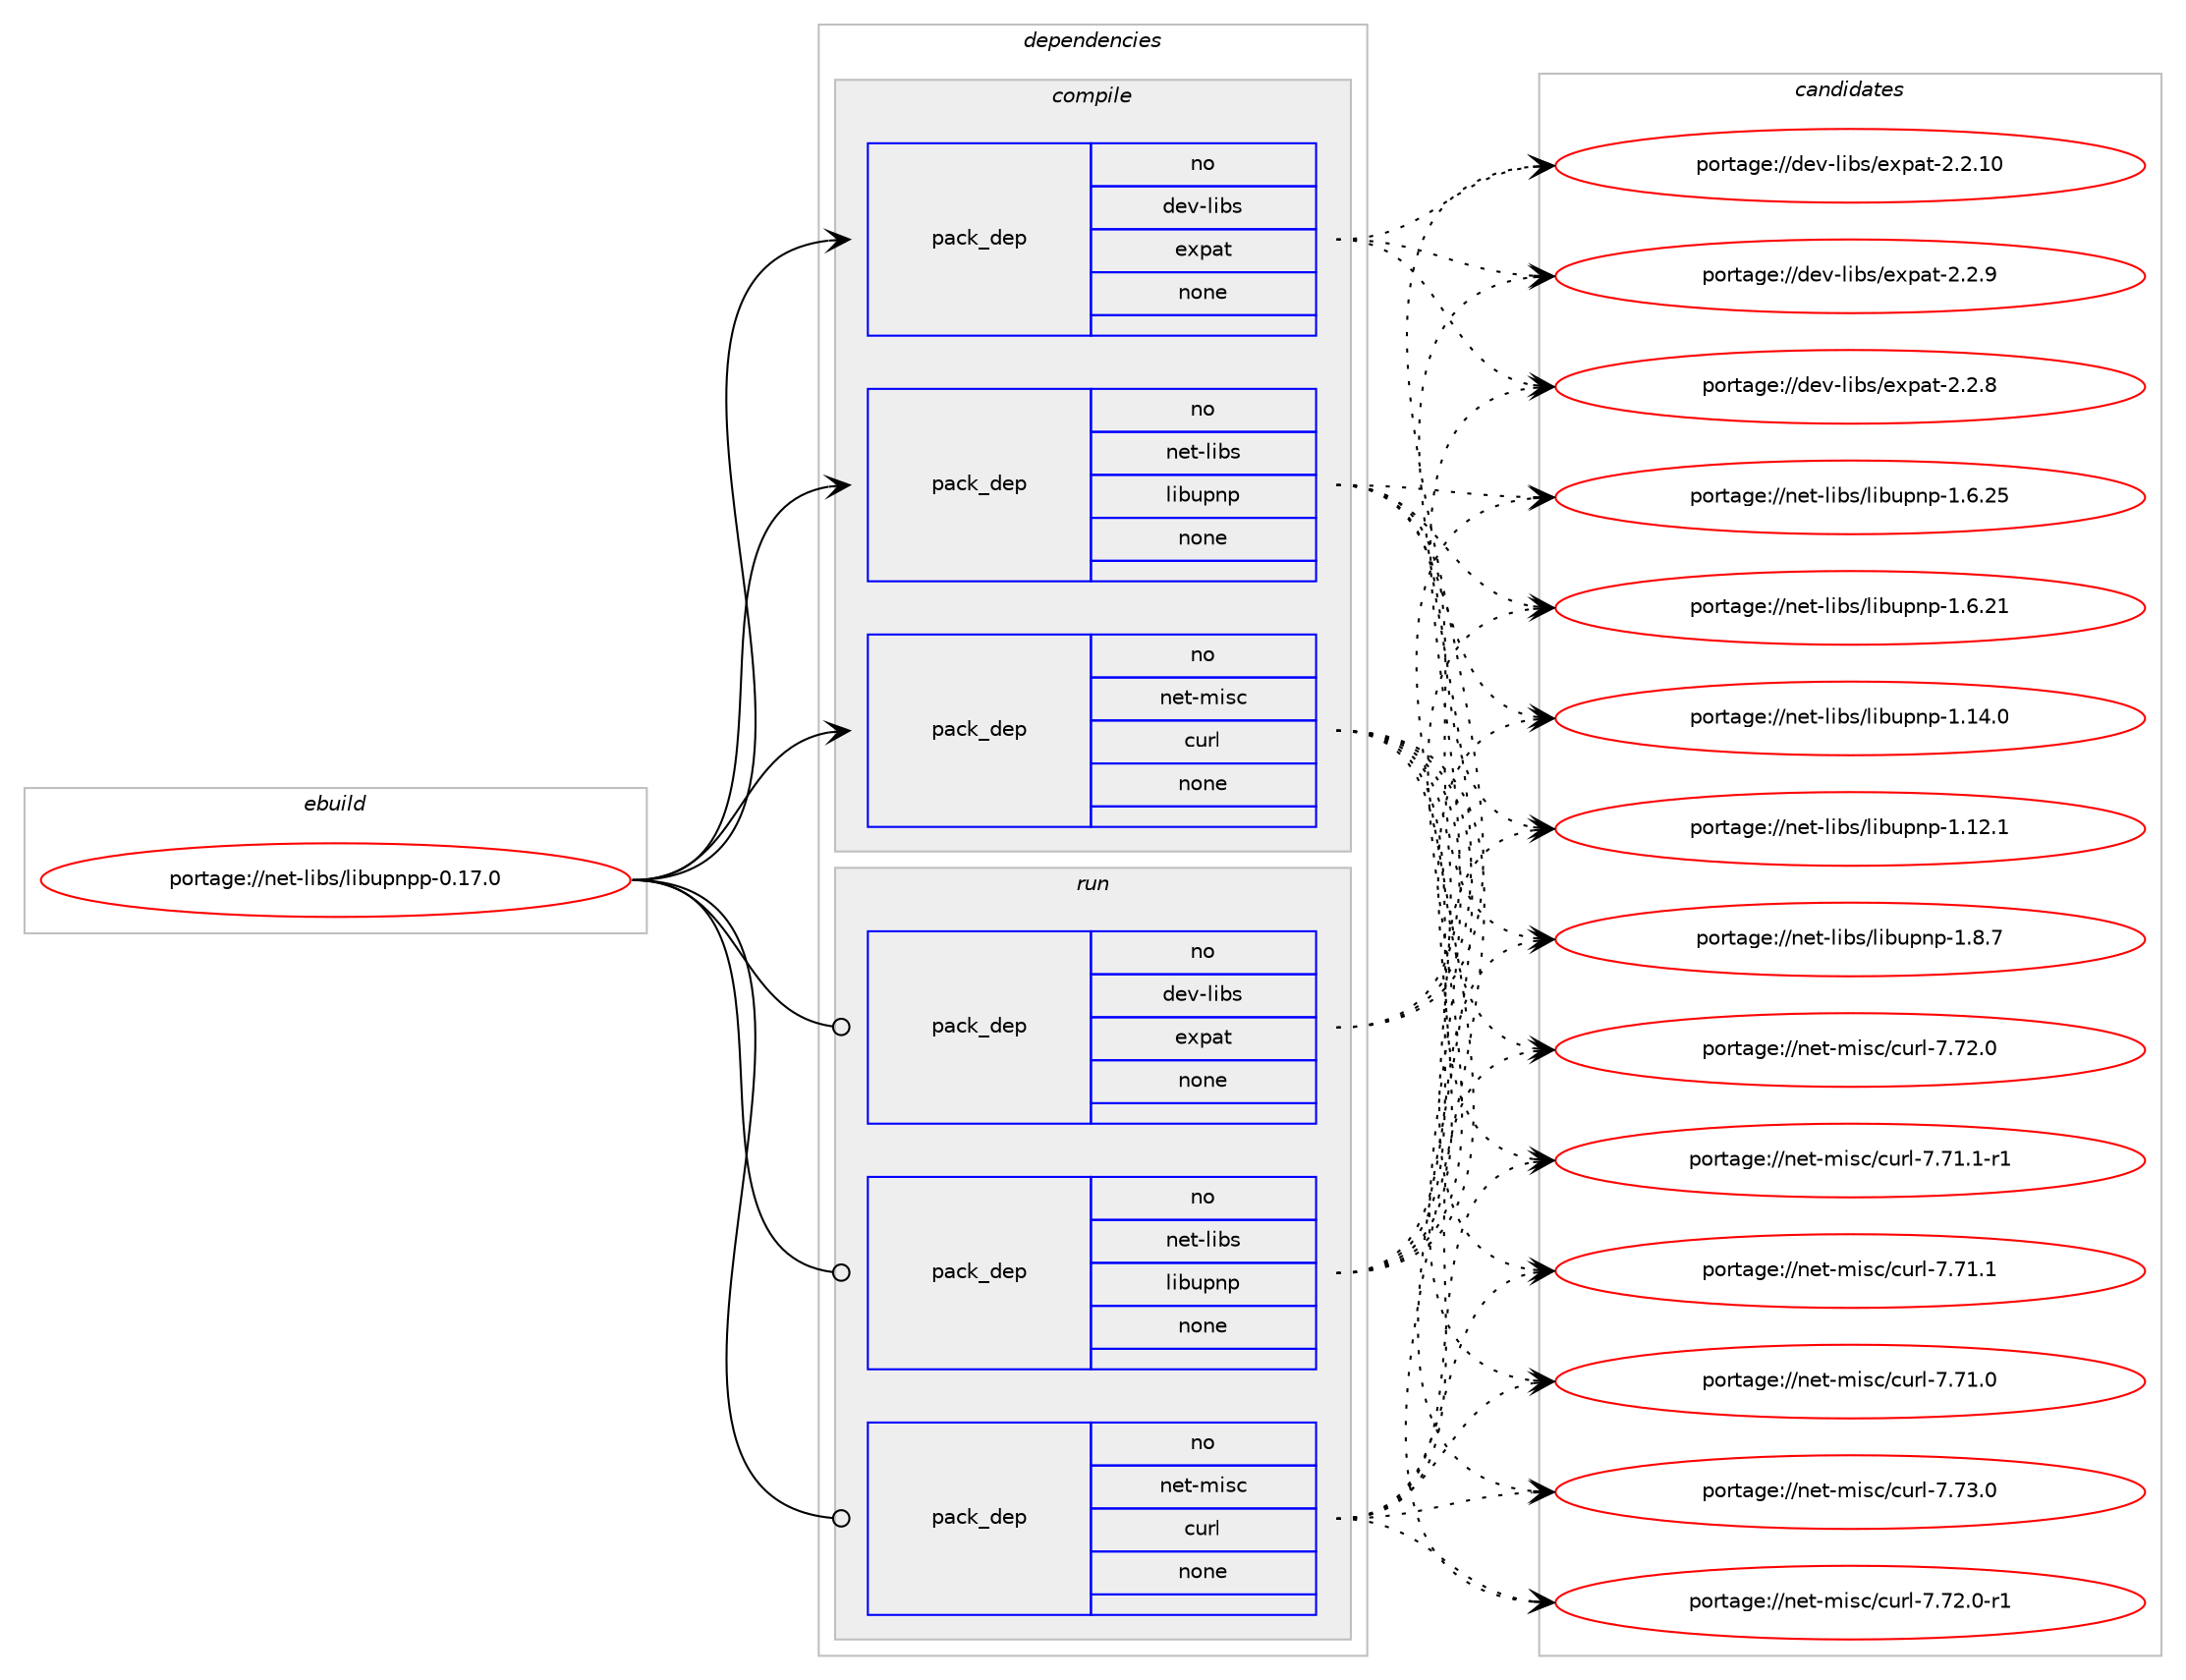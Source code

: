digraph prolog {

# *************
# Graph options
# *************

newrank=true;
concentrate=true;
compound=true;
graph [rankdir=LR,fontname=Helvetica,fontsize=10,ranksep=1.5];#, ranksep=2.5, nodesep=0.2];
edge  [arrowhead=vee];
node  [fontname=Helvetica,fontsize=10];

# **********
# The ebuild
# **********

subgraph cluster_leftcol {
color=gray;
rank=same;
label=<<i>ebuild</i>>;
id [label="portage://net-libs/libupnpp-0.17.0", color=red, width=4, href="../net-libs/libupnpp-0.17.0.svg"];
}

# ****************
# The dependencies
# ****************

subgraph cluster_midcol {
color=gray;
label=<<i>dependencies</i>>;
subgraph cluster_compile {
fillcolor="#eeeeee";
style=filled;
label=<<i>compile</i>>;
subgraph pack2545 {
dependency3052 [label=<<TABLE BORDER="0" CELLBORDER="1" CELLSPACING="0" CELLPADDING="4" WIDTH="220"><TR><TD ROWSPAN="6" CELLPADDING="30">pack_dep</TD></TR><TR><TD WIDTH="110">no</TD></TR><TR><TD>dev-libs</TD></TR><TR><TD>expat</TD></TR><TR><TD>none</TD></TR><TR><TD></TD></TR></TABLE>>, shape=none, color=blue];
}
id:e -> dependency3052:w [weight=20,style="solid",arrowhead="vee"];
subgraph pack2546 {
dependency3053 [label=<<TABLE BORDER="0" CELLBORDER="1" CELLSPACING="0" CELLPADDING="4" WIDTH="220"><TR><TD ROWSPAN="6" CELLPADDING="30">pack_dep</TD></TR><TR><TD WIDTH="110">no</TD></TR><TR><TD>net-libs</TD></TR><TR><TD>libupnp</TD></TR><TR><TD>none</TD></TR><TR><TD></TD></TR></TABLE>>, shape=none, color=blue];
}
id:e -> dependency3053:w [weight=20,style="solid",arrowhead="vee"];
subgraph pack2547 {
dependency3054 [label=<<TABLE BORDER="0" CELLBORDER="1" CELLSPACING="0" CELLPADDING="4" WIDTH="220"><TR><TD ROWSPAN="6" CELLPADDING="30">pack_dep</TD></TR><TR><TD WIDTH="110">no</TD></TR><TR><TD>net-misc</TD></TR><TR><TD>curl</TD></TR><TR><TD>none</TD></TR><TR><TD></TD></TR></TABLE>>, shape=none, color=blue];
}
id:e -> dependency3054:w [weight=20,style="solid",arrowhead="vee"];
}
subgraph cluster_compileandrun {
fillcolor="#eeeeee";
style=filled;
label=<<i>compile and run</i>>;
}
subgraph cluster_run {
fillcolor="#eeeeee";
style=filled;
label=<<i>run</i>>;
subgraph pack2548 {
dependency3055 [label=<<TABLE BORDER="0" CELLBORDER="1" CELLSPACING="0" CELLPADDING="4" WIDTH="220"><TR><TD ROWSPAN="6" CELLPADDING="30">pack_dep</TD></TR><TR><TD WIDTH="110">no</TD></TR><TR><TD>dev-libs</TD></TR><TR><TD>expat</TD></TR><TR><TD>none</TD></TR><TR><TD></TD></TR></TABLE>>, shape=none, color=blue];
}
id:e -> dependency3055:w [weight=20,style="solid",arrowhead="odot"];
subgraph pack2549 {
dependency3056 [label=<<TABLE BORDER="0" CELLBORDER="1" CELLSPACING="0" CELLPADDING="4" WIDTH="220"><TR><TD ROWSPAN="6" CELLPADDING="30">pack_dep</TD></TR><TR><TD WIDTH="110">no</TD></TR><TR><TD>net-libs</TD></TR><TR><TD>libupnp</TD></TR><TR><TD>none</TD></TR><TR><TD></TD></TR></TABLE>>, shape=none, color=blue];
}
id:e -> dependency3056:w [weight=20,style="solid",arrowhead="odot"];
subgraph pack2550 {
dependency3057 [label=<<TABLE BORDER="0" CELLBORDER="1" CELLSPACING="0" CELLPADDING="4" WIDTH="220"><TR><TD ROWSPAN="6" CELLPADDING="30">pack_dep</TD></TR><TR><TD WIDTH="110">no</TD></TR><TR><TD>net-misc</TD></TR><TR><TD>curl</TD></TR><TR><TD>none</TD></TR><TR><TD></TD></TR></TABLE>>, shape=none, color=blue];
}
id:e -> dependency3057:w [weight=20,style="solid",arrowhead="odot"];
}
}

# **************
# The candidates
# **************

subgraph cluster_choices {
rank=same;
color=gray;
label=<<i>candidates</i>>;

subgraph choice2545 {
color=black;
nodesep=1;
choice10010111845108105981154710112011297116455046504657 [label="portage://dev-libs/expat-2.2.9", color=red, width=4,href="../dev-libs/expat-2.2.9.svg"];
choice10010111845108105981154710112011297116455046504656 [label="portage://dev-libs/expat-2.2.8", color=red, width=4,href="../dev-libs/expat-2.2.8.svg"];
choice1001011184510810598115471011201129711645504650464948 [label="portage://dev-libs/expat-2.2.10", color=red, width=4,href="../dev-libs/expat-2.2.10.svg"];
dependency3052:e -> choice10010111845108105981154710112011297116455046504657:w [style=dotted,weight="100"];
dependency3052:e -> choice10010111845108105981154710112011297116455046504656:w [style=dotted,weight="100"];
dependency3052:e -> choice1001011184510810598115471011201129711645504650464948:w [style=dotted,weight="100"];
}
subgraph choice2546 {
color=black;
nodesep=1;
choice11010111645108105981154710810598117112110112454946564655 [label="portage://net-libs/libupnp-1.8.7", color=red, width=4,href="../net-libs/libupnp-1.8.7.svg"];
choice1101011164510810598115471081059811711211011245494654465053 [label="portage://net-libs/libupnp-1.6.25", color=red, width=4,href="../net-libs/libupnp-1.6.25.svg"];
choice1101011164510810598115471081059811711211011245494654465049 [label="portage://net-libs/libupnp-1.6.21", color=red, width=4,href="../net-libs/libupnp-1.6.21.svg"];
choice1101011164510810598115471081059811711211011245494649524648 [label="portage://net-libs/libupnp-1.14.0", color=red, width=4,href="../net-libs/libupnp-1.14.0.svg"];
choice1101011164510810598115471081059811711211011245494649504649 [label="portage://net-libs/libupnp-1.12.1", color=red, width=4,href="../net-libs/libupnp-1.12.1.svg"];
dependency3053:e -> choice11010111645108105981154710810598117112110112454946564655:w [style=dotted,weight="100"];
dependency3053:e -> choice1101011164510810598115471081059811711211011245494654465053:w [style=dotted,weight="100"];
dependency3053:e -> choice1101011164510810598115471081059811711211011245494654465049:w [style=dotted,weight="100"];
dependency3053:e -> choice1101011164510810598115471081059811711211011245494649524648:w [style=dotted,weight="100"];
dependency3053:e -> choice1101011164510810598115471081059811711211011245494649504649:w [style=dotted,weight="100"];
}
subgraph choice2547 {
color=black;
nodesep=1;
choice1101011164510910511599479911711410845554655514648 [label="portage://net-misc/curl-7.73.0", color=red, width=4,href="../net-misc/curl-7.73.0.svg"];
choice11010111645109105115994799117114108455546555046484511449 [label="portage://net-misc/curl-7.72.0-r1", color=red, width=4,href="../net-misc/curl-7.72.0-r1.svg"];
choice1101011164510910511599479911711410845554655504648 [label="portage://net-misc/curl-7.72.0", color=red, width=4,href="../net-misc/curl-7.72.0.svg"];
choice11010111645109105115994799117114108455546554946494511449 [label="portage://net-misc/curl-7.71.1-r1", color=red, width=4,href="../net-misc/curl-7.71.1-r1.svg"];
choice1101011164510910511599479911711410845554655494649 [label="portage://net-misc/curl-7.71.1", color=red, width=4,href="../net-misc/curl-7.71.1.svg"];
choice1101011164510910511599479911711410845554655494648 [label="portage://net-misc/curl-7.71.0", color=red, width=4,href="../net-misc/curl-7.71.0.svg"];
dependency3054:e -> choice1101011164510910511599479911711410845554655514648:w [style=dotted,weight="100"];
dependency3054:e -> choice11010111645109105115994799117114108455546555046484511449:w [style=dotted,weight="100"];
dependency3054:e -> choice1101011164510910511599479911711410845554655504648:w [style=dotted,weight="100"];
dependency3054:e -> choice11010111645109105115994799117114108455546554946494511449:w [style=dotted,weight="100"];
dependency3054:e -> choice1101011164510910511599479911711410845554655494649:w [style=dotted,weight="100"];
dependency3054:e -> choice1101011164510910511599479911711410845554655494648:w [style=dotted,weight="100"];
}
subgraph choice2548 {
color=black;
nodesep=1;
choice10010111845108105981154710112011297116455046504657 [label="portage://dev-libs/expat-2.2.9", color=red, width=4,href="../dev-libs/expat-2.2.9.svg"];
choice10010111845108105981154710112011297116455046504656 [label="portage://dev-libs/expat-2.2.8", color=red, width=4,href="../dev-libs/expat-2.2.8.svg"];
choice1001011184510810598115471011201129711645504650464948 [label="portage://dev-libs/expat-2.2.10", color=red, width=4,href="../dev-libs/expat-2.2.10.svg"];
dependency3055:e -> choice10010111845108105981154710112011297116455046504657:w [style=dotted,weight="100"];
dependency3055:e -> choice10010111845108105981154710112011297116455046504656:w [style=dotted,weight="100"];
dependency3055:e -> choice1001011184510810598115471011201129711645504650464948:w [style=dotted,weight="100"];
}
subgraph choice2549 {
color=black;
nodesep=1;
choice11010111645108105981154710810598117112110112454946564655 [label="portage://net-libs/libupnp-1.8.7", color=red, width=4,href="../net-libs/libupnp-1.8.7.svg"];
choice1101011164510810598115471081059811711211011245494654465053 [label="portage://net-libs/libupnp-1.6.25", color=red, width=4,href="../net-libs/libupnp-1.6.25.svg"];
choice1101011164510810598115471081059811711211011245494654465049 [label="portage://net-libs/libupnp-1.6.21", color=red, width=4,href="../net-libs/libupnp-1.6.21.svg"];
choice1101011164510810598115471081059811711211011245494649524648 [label="portage://net-libs/libupnp-1.14.0", color=red, width=4,href="../net-libs/libupnp-1.14.0.svg"];
choice1101011164510810598115471081059811711211011245494649504649 [label="portage://net-libs/libupnp-1.12.1", color=red, width=4,href="../net-libs/libupnp-1.12.1.svg"];
dependency3056:e -> choice11010111645108105981154710810598117112110112454946564655:w [style=dotted,weight="100"];
dependency3056:e -> choice1101011164510810598115471081059811711211011245494654465053:w [style=dotted,weight="100"];
dependency3056:e -> choice1101011164510810598115471081059811711211011245494654465049:w [style=dotted,weight="100"];
dependency3056:e -> choice1101011164510810598115471081059811711211011245494649524648:w [style=dotted,weight="100"];
dependency3056:e -> choice1101011164510810598115471081059811711211011245494649504649:w [style=dotted,weight="100"];
}
subgraph choice2550 {
color=black;
nodesep=1;
choice1101011164510910511599479911711410845554655514648 [label="portage://net-misc/curl-7.73.0", color=red, width=4,href="../net-misc/curl-7.73.0.svg"];
choice11010111645109105115994799117114108455546555046484511449 [label="portage://net-misc/curl-7.72.0-r1", color=red, width=4,href="../net-misc/curl-7.72.0-r1.svg"];
choice1101011164510910511599479911711410845554655504648 [label="portage://net-misc/curl-7.72.0", color=red, width=4,href="../net-misc/curl-7.72.0.svg"];
choice11010111645109105115994799117114108455546554946494511449 [label="portage://net-misc/curl-7.71.1-r1", color=red, width=4,href="../net-misc/curl-7.71.1-r1.svg"];
choice1101011164510910511599479911711410845554655494649 [label="portage://net-misc/curl-7.71.1", color=red, width=4,href="../net-misc/curl-7.71.1.svg"];
choice1101011164510910511599479911711410845554655494648 [label="portage://net-misc/curl-7.71.0", color=red, width=4,href="../net-misc/curl-7.71.0.svg"];
dependency3057:e -> choice1101011164510910511599479911711410845554655514648:w [style=dotted,weight="100"];
dependency3057:e -> choice11010111645109105115994799117114108455546555046484511449:w [style=dotted,weight="100"];
dependency3057:e -> choice1101011164510910511599479911711410845554655504648:w [style=dotted,weight="100"];
dependency3057:e -> choice11010111645109105115994799117114108455546554946494511449:w [style=dotted,weight="100"];
dependency3057:e -> choice1101011164510910511599479911711410845554655494649:w [style=dotted,weight="100"];
dependency3057:e -> choice1101011164510910511599479911711410845554655494648:w [style=dotted,weight="100"];
}
}

}
